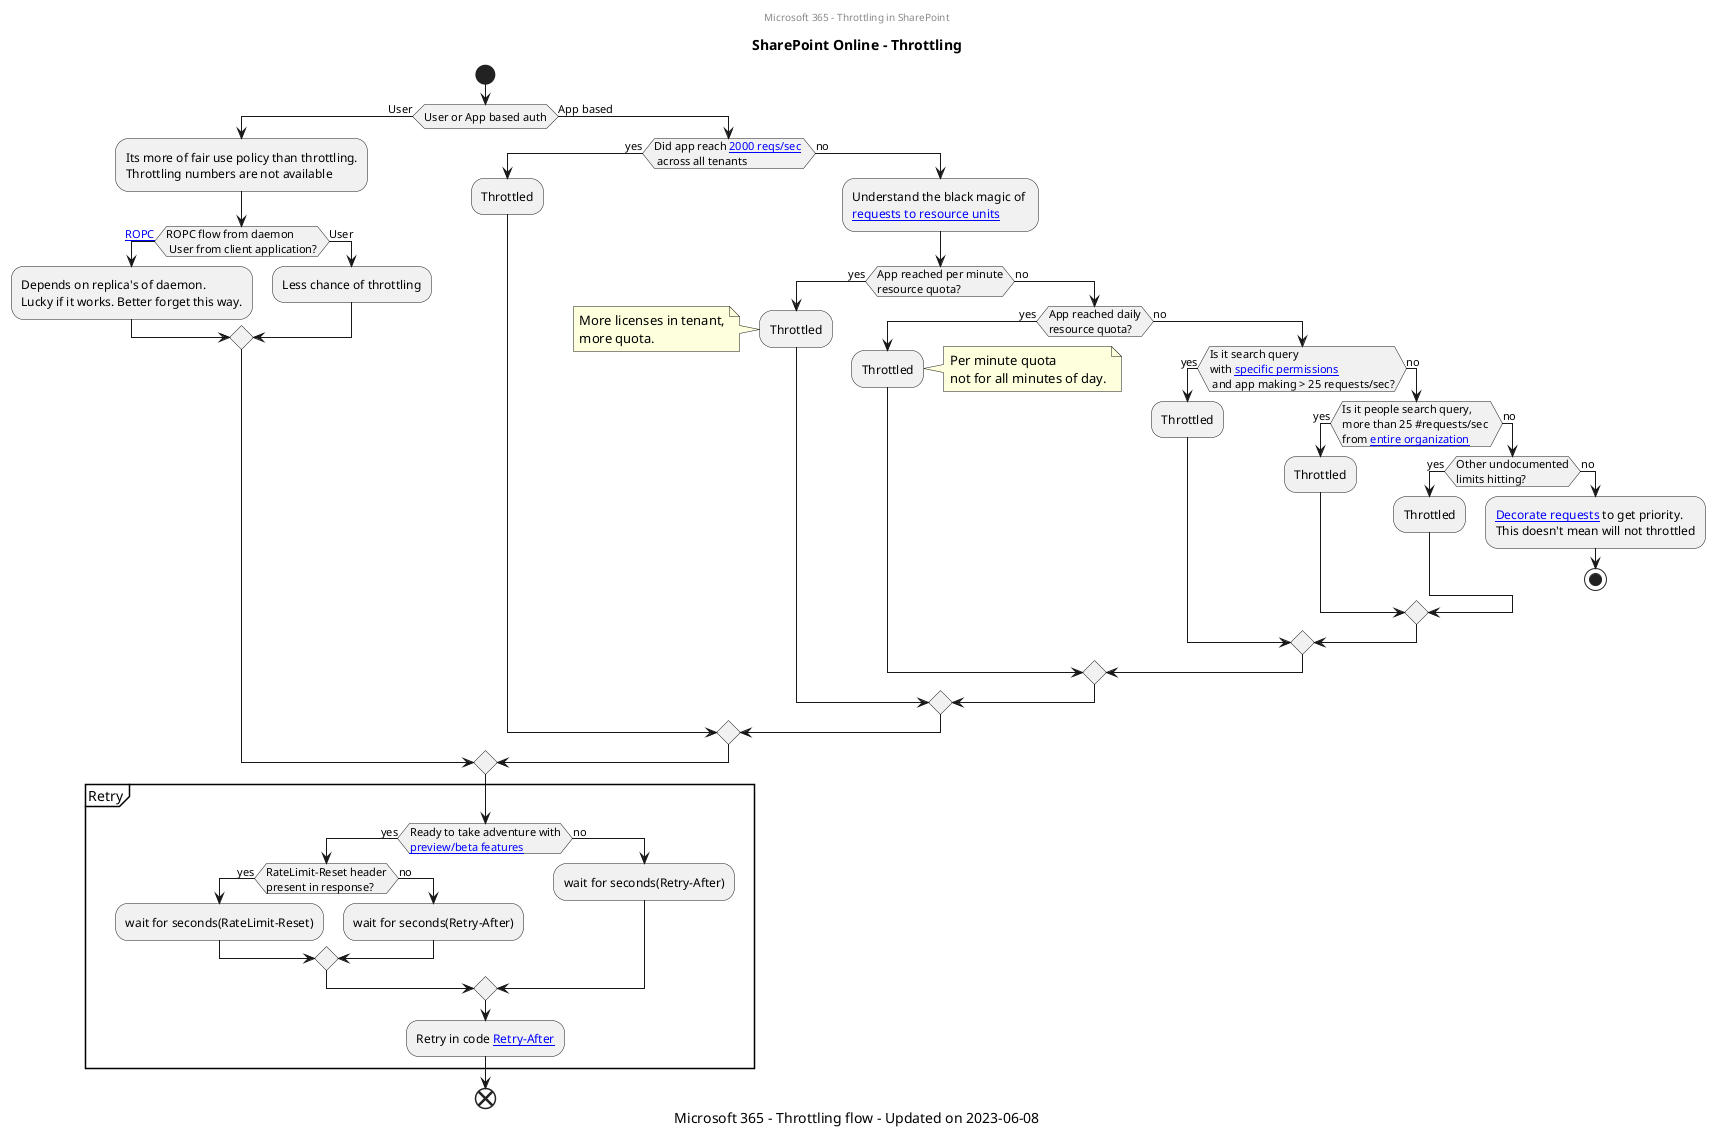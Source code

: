 @startuml "Throttling"
center header
Microsoft 365 - Throttling in SharePoint
endheader

title SharePoint Online - Throttling 

start
if (User or App based auth) then (User)
    :Its more of fair use policy than throttling.
    Throttling numbers are not available;
    if(ROPC flow from daemon\n User from client application?) then ([[https://learn.microsoft.com/en-us/azure/active-directory/develop/v2-oauth-ropc ROPC]])
        :Depends on replica's of daemon.
        Lucky if it works. Better forget this way.;
    else (User)
        :Less chance of throttling;
    endif
else (App based)
    if (Did app reach [[https://learn.microsoft.com/en-us/graph/throttling-limits#ms--in-this-article 2000 reqs/sec]] \n across all tenants) then (yes)
        :Throttled;
    else (no)
        :Understand the black magic of \n[[https://learn.microsoft.com/en-us/sharepoint/dev/general-development/how-to-avoid-getting-throttled-or-blocked-in-sharepoint-online#application-throttling requests to resource units]];
        if(App reached per minute\nresource quota?) then (yes)
            :Throttled;
            note left: More licenses in tenant,\nmore quota.
        else (no)
            if(App reached daily\nresource quota?) then (yes)
                :Throttled;
                note right:Per minute quota \nnot for all minutes of day.
            else (no)
                if(Is it search query \nwith [[https://learn.microsoft.com/en-us/sharepoint/dev/general-development/how-to-avoid-getting-throttled-or-blocked-in-sharepoint-online#when-using-app-only-authentication-with-sitesreadall-permission specific permissions]]\n and app making > 25 requests/sec?) then (yes)
                    :Throttled;
                else (no)
                    if(Is it people search query, \nmore than 25 #requests/sec \nfrom [[https://learn.microsoft.com/en-us/sharepoint/dev/general-development/how-to-avoid-getting-throttled-or-blocked-in-sharepoint-online#when-searching-for-people-search-results entire organization]]) then (yes)
                        :Throttled;
                    else (no)
                        if(Other undocumented\nlimits hitting?) then (yes)
                            :Throttled;
                        else (no)
                            :[[https://learn.microsoft.com/en-us/sharepoint/dev/general-development/how-to-avoid-getting-throttled-or-blocked-in-sharepoint-online#how-to-decorate-your-http-traffic Decorate requests]] to get priority.\nThis doesn't mean will not throttled;
                            stop
                        endif
                    endif
                endif
            endif
        endif
    endif
endif
partition Retry {
    if(Ready to take adventure with\n[[https://learn.microsoft.com/en-us/sharepoint/dev/general-development/how-to-avoid-getting-throttled-or-blocked-in-sharepoint-online#ratelimit-headers---preview preview/beta features]]) then (yes)
        if(RateLimit-Reset header\npresent in response?) then (yes)
            :wait for seconds(RateLimit-Reset);
        else (no)
            :wait for seconds(Retry-After);
        endif
    else (no)
        :wait for seconds(Retry-After);
    endif
    :Retry in code [[https://learn.microsoft.com/en-us/sharepoint/dev/general-development/how-to-avoid-getting-throttled-or-blocked-in-sharepoint-online#retry-after-header Retry-After]];
}
caption Microsoft 365 - Throttling flow - Updated on 2023-06-08
end

@enduml